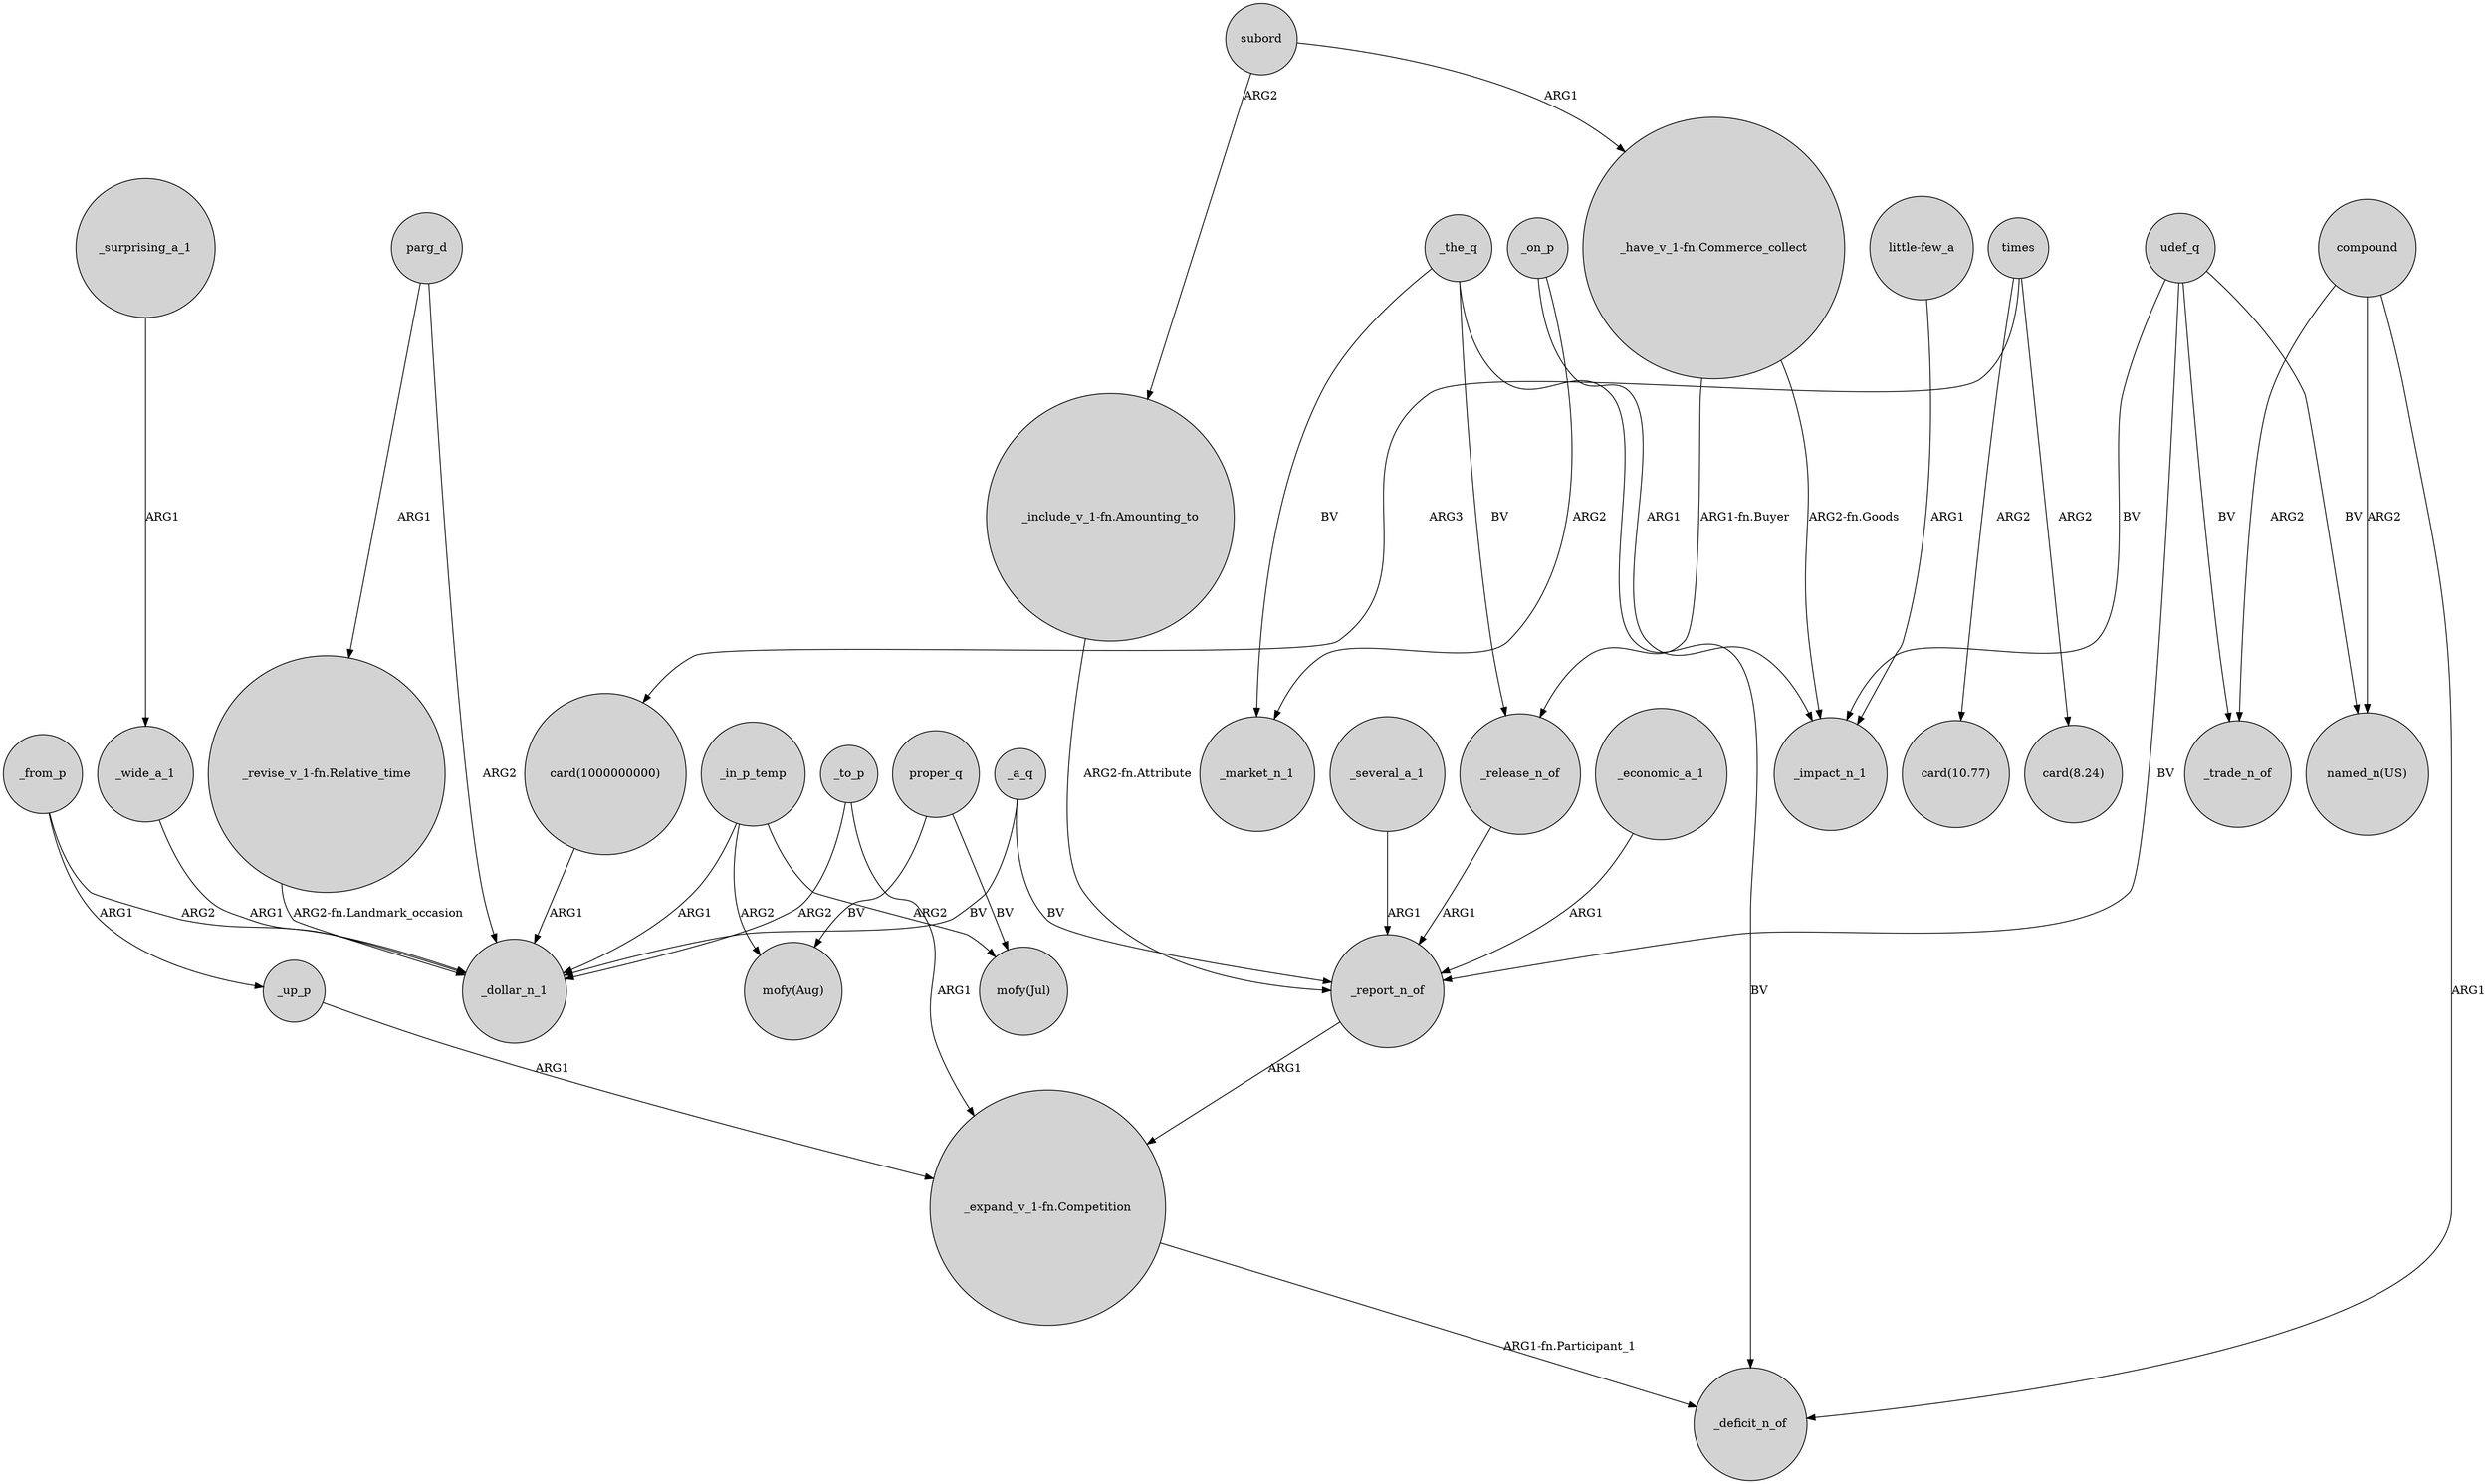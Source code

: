 digraph {
	node [shape=circle style=filled]
	"card(1000000000)" -> _dollar_n_1 [label=ARG1]
	_in_p_temp -> "mofy(Jul)" [label=ARG2]
	_several_a_1 -> _report_n_of [label=ARG1]
	_in_p_temp -> "mofy(Aug)" [label=ARG2]
	parg_d -> _dollar_n_1 [label=ARG2]
	_a_q -> _dollar_n_1 [label=BV]
	_the_q -> _release_n_of [label=BV]
	parg_d -> "_revise_v_1-fn.Relative_time" [label=ARG1]
	_from_p -> _dollar_n_1 [label=ARG2]
	times -> "card(10.77)" [label=ARG2]
	proper_q -> "mofy(Aug)" [label=BV]
	_report_n_of -> "_expand_v_1-fn.Competition" [label=ARG1]
	"_expand_v_1-fn.Competition" -> _deficit_n_of [label="ARG1-fn.Participant_1"]
	_to_p -> _dollar_n_1 [label=ARG2]
	_on_p -> _market_n_1 [label=ARG2]
	times -> "card(1000000000)" [label=ARG3]
	_up_p -> "_expand_v_1-fn.Competition" [label=ARG1]
	_in_p_temp -> _dollar_n_1 [label=ARG1]
	_the_q -> _market_n_1 [label=BV]
	udef_q -> _report_n_of [label=BV]
	subord -> "_have_v_1-fn.Commerce_collect" [label=ARG1]
	udef_q -> _impact_n_1 [label=BV]
	"_revise_v_1-fn.Relative_time" -> _dollar_n_1 [label="ARG2-fn.Landmark_occasion"]
	_a_q -> _report_n_of [label=BV]
	times -> "card(8.24)" [label=ARG2]
	"little-few_a" -> _impact_n_1 [label=ARG1]
	_release_n_of -> _report_n_of [label=ARG1]
	_surprising_a_1 -> _wide_a_1 [label=ARG1]
	_to_p -> "_expand_v_1-fn.Competition" [label=ARG1]
	"_include_v_1-fn.Amounting_to" -> _report_n_of [label="ARG2-fn.Attribute"]
	compound -> _deficit_n_of [label=ARG1]
	subord -> "_include_v_1-fn.Amounting_to" [label=ARG2]
	udef_q -> _trade_n_of [label=BV]
	compound -> _trade_n_of [label=ARG2]
	_economic_a_1 -> _report_n_of [label=ARG1]
	"_have_v_1-fn.Commerce_collect" -> _release_n_of [label="ARG1-fn.Buyer"]
	proper_q -> "mofy(Jul)" [label=BV]
	"_have_v_1-fn.Commerce_collect" -> _impact_n_1 [label="ARG2-fn.Goods"]
	_from_p -> _up_p [label=ARG1]
	_wide_a_1 -> _dollar_n_1 [label=ARG1]
	compound -> "named_n(US)" [label=ARG2]
	_on_p -> _impact_n_1 [label=ARG1]
	_the_q -> _deficit_n_of [label=BV]
	udef_q -> "named_n(US)" [label=BV]
}
